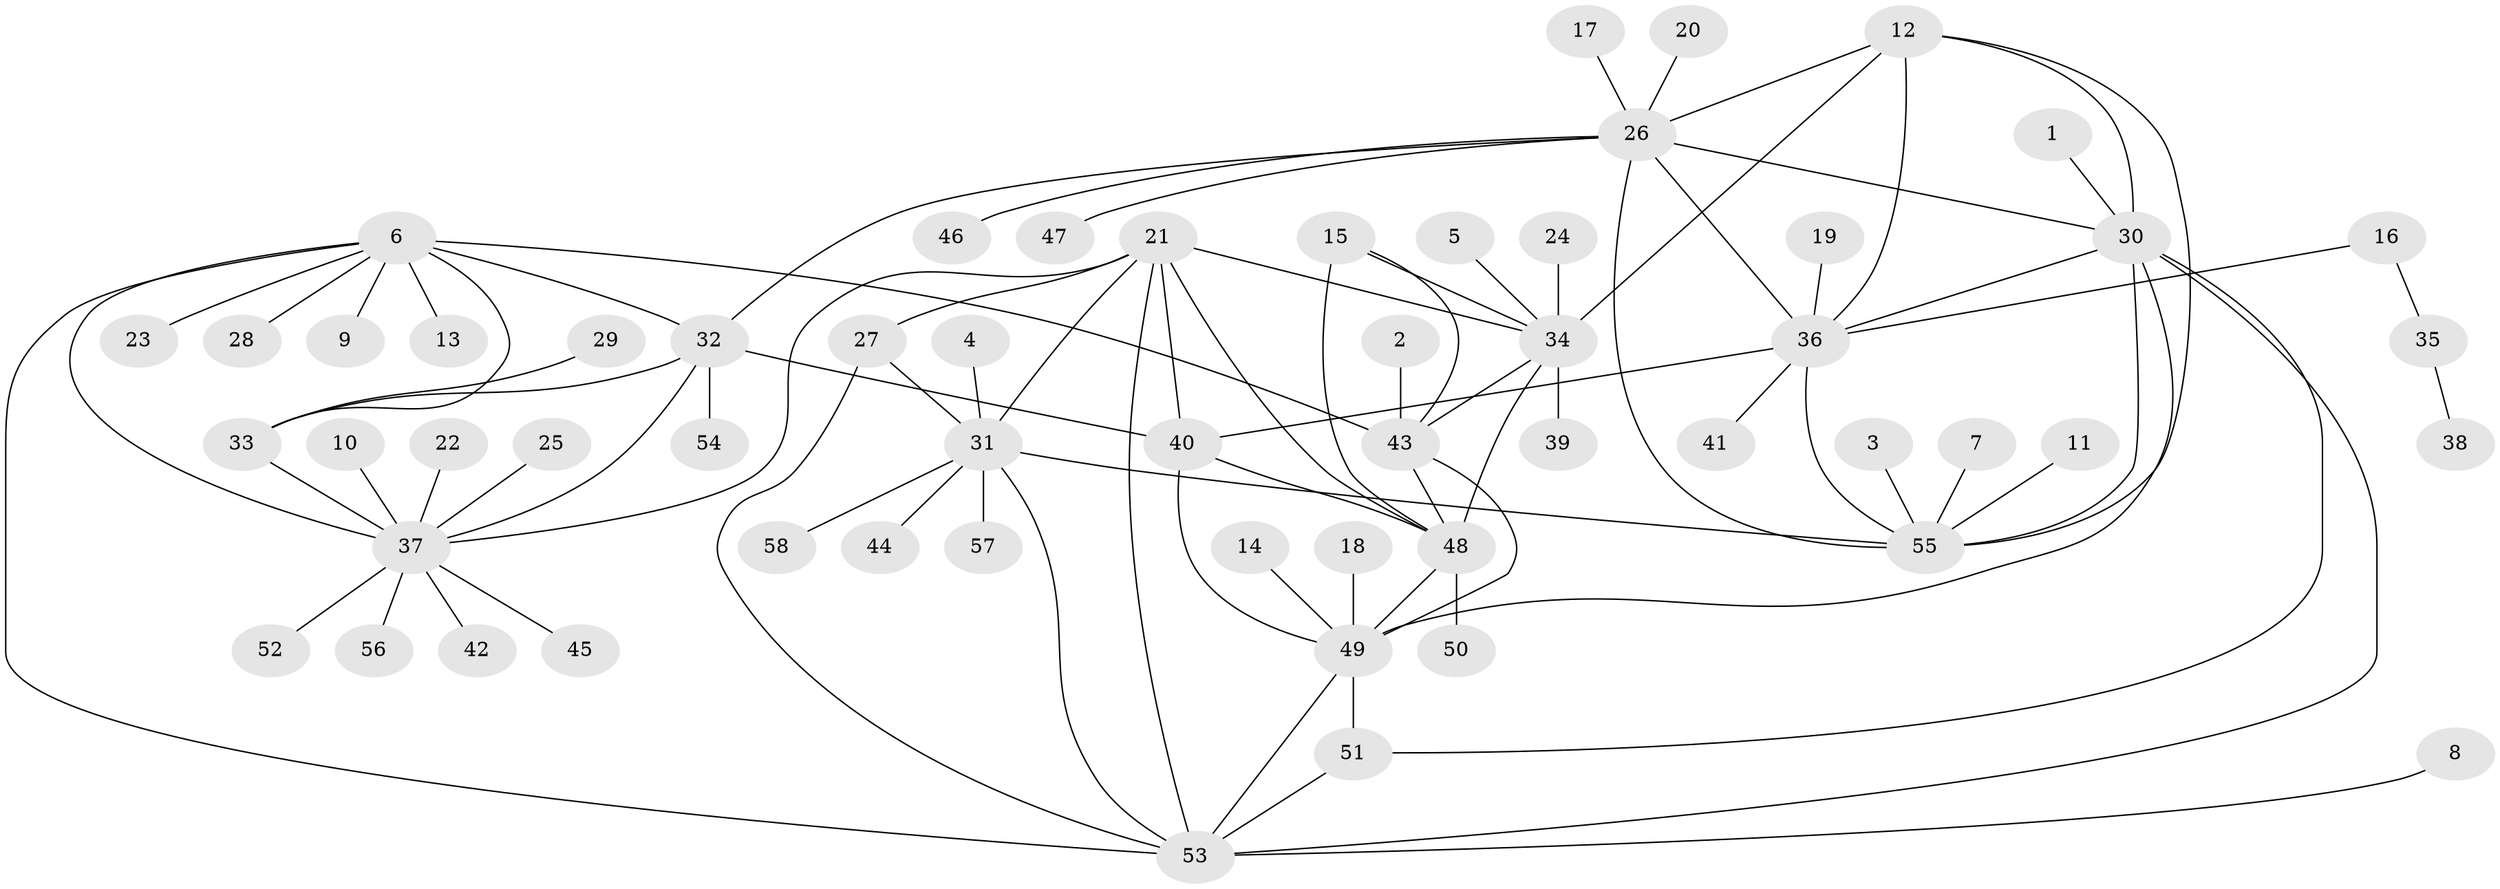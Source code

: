 // original degree distribution, {7: 0.06140350877192982, 8: 0.02631578947368421, 14: 0.008771929824561403, 5: 0.043859649122807015, 10: 0.03508771929824561, 4: 0.008771929824561403, 6: 0.02631578947368421, 9: 0.008771929824561403, 11: 0.017543859649122806, 2: 0.15789473684210525, 1: 0.5877192982456141, 3: 0.017543859649122806}
// Generated by graph-tools (version 1.1) at 2025/26/03/09/25 03:26:41]
// undirected, 58 vertices, 87 edges
graph export_dot {
graph [start="1"]
  node [color=gray90,style=filled];
  1;
  2;
  3;
  4;
  5;
  6;
  7;
  8;
  9;
  10;
  11;
  12;
  13;
  14;
  15;
  16;
  17;
  18;
  19;
  20;
  21;
  22;
  23;
  24;
  25;
  26;
  27;
  28;
  29;
  30;
  31;
  32;
  33;
  34;
  35;
  36;
  37;
  38;
  39;
  40;
  41;
  42;
  43;
  44;
  45;
  46;
  47;
  48;
  49;
  50;
  51;
  52;
  53;
  54;
  55;
  56;
  57;
  58;
  1 -- 30 [weight=1.0];
  2 -- 43 [weight=1.0];
  3 -- 55 [weight=1.0];
  4 -- 31 [weight=1.0];
  5 -- 34 [weight=1.0];
  6 -- 9 [weight=1.0];
  6 -- 13 [weight=1.0];
  6 -- 23 [weight=1.0];
  6 -- 28 [weight=1.0];
  6 -- 32 [weight=2.0];
  6 -- 33 [weight=2.0];
  6 -- 37 [weight=2.0];
  6 -- 43 [weight=1.0];
  6 -- 53 [weight=1.0];
  7 -- 55 [weight=1.0];
  8 -- 53 [weight=1.0];
  10 -- 37 [weight=1.0];
  11 -- 55 [weight=1.0];
  12 -- 26 [weight=1.0];
  12 -- 30 [weight=1.0];
  12 -- 34 [weight=1.0];
  12 -- 36 [weight=1.0];
  12 -- 55 [weight=1.0];
  14 -- 49 [weight=1.0];
  15 -- 34 [weight=1.0];
  15 -- 43 [weight=1.0];
  15 -- 48 [weight=2.0];
  16 -- 35 [weight=1.0];
  16 -- 36 [weight=1.0];
  17 -- 26 [weight=1.0];
  18 -- 49 [weight=1.0];
  19 -- 36 [weight=1.0];
  20 -- 26 [weight=1.0];
  21 -- 27 [weight=1.0];
  21 -- 31 [weight=2.0];
  21 -- 34 [weight=1.0];
  21 -- 37 [weight=1.0];
  21 -- 40 [weight=2.0];
  21 -- 48 [weight=1.0];
  21 -- 53 [weight=1.0];
  22 -- 37 [weight=1.0];
  24 -- 34 [weight=1.0];
  25 -- 37 [weight=1.0];
  26 -- 30 [weight=1.0];
  26 -- 32 [weight=1.0];
  26 -- 36 [weight=1.0];
  26 -- 46 [weight=1.0];
  26 -- 47 [weight=1.0];
  26 -- 55 [weight=1.0];
  27 -- 31 [weight=2.0];
  27 -- 53 [weight=1.0];
  29 -- 33 [weight=1.0];
  30 -- 36 [weight=1.0];
  30 -- 49 [weight=1.0];
  30 -- 51 [weight=2.0];
  30 -- 53 [weight=1.0];
  30 -- 55 [weight=1.0];
  31 -- 44 [weight=1.0];
  31 -- 53 [weight=2.0];
  31 -- 55 [weight=1.0];
  31 -- 57 [weight=1.0];
  31 -- 58 [weight=1.0];
  32 -- 33 [weight=1.0];
  32 -- 37 [weight=1.0];
  32 -- 40 [weight=1.0];
  32 -- 54 [weight=1.0];
  33 -- 37 [weight=1.0];
  34 -- 39 [weight=1.0];
  34 -- 43 [weight=1.0];
  34 -- 48 [weight=2.0];
  35 -- 38 [weight=1.0];
  36 -- 40 [weight=1.0];
  36 -- 41 [weight=1.0];
  36 -- 55 [weight=1.0];
  37 -- 42 [weight=1.0];
  37 -- 45 [weight=1.0];
  37 -- 52 [weight=1.0];
  37 -- 56 [weight=1.0];
  40 -- 48 [weight=1.0];
  40 -- 49 [weight=1.0];
  43 -- 48 [weight=2.0];
  43 -- 49 [weight=1.0];
  48 -- 49 [weight=1.0];
  48 -- 50 [weight=1.0];
  49 -- 51 [weight=2.0];
  49 -- 53 [weight=1.0];
  51 -- 53 [weight=2.0];
}
